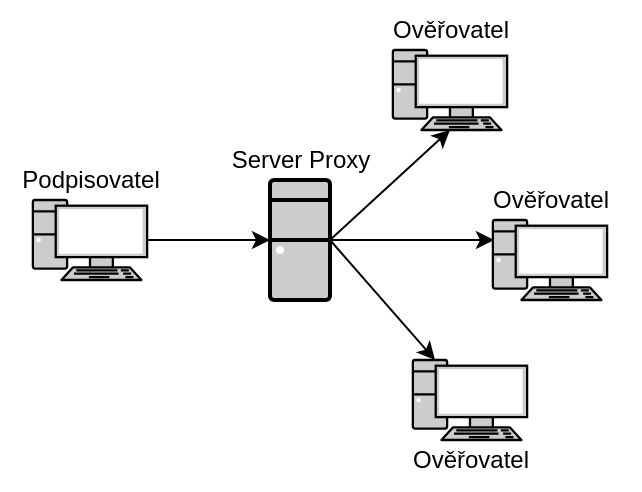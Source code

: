 <mxfile version="20.3.0" type="device"><diagram id="1eIKinHSIXBKtFrJHoUW" name="Page-1"><mxGraphModel dx="569" dy="349" grid="1" gridSize="10" guides="1" tooltips="1" connect="1" arrows="1" fold="1" page="1" pageScale="1" pageWidth="850" pageHeight="1100" math="0" shadow="0"><root><mxCell id="0"/><mxCell id="1" parent="0"/><mxCell id="Zml6Y4_0Kx4ZiX0jJJiX-6" value="" style="endArrow=classic;html=1;rounded=0;exitX=1;exitY=0.5;exitDx=0;exitDy=0;exitPerimeter=0;" edge="1" parent="1" source="Zml6Y4_0Kx4ZiX0jJJiX-3" target="Zml6Y4_0Kx4ZiX0jJJiX-2"><mxGeometry width="50" height="50" relative="1" as="geometry"><mxPoint x="233.57" y="405" as="sourcePoint"/><mxPoint x="283.57" y="355" as="targetPoint"/></mxGeometry></mxCell><mxCell id="Zml6Y4_0Kx4ZiX0jJJiX-12" value="" style="group" vertex="1" connectable="0" parent="1"><mxGeometry x="440" y="290" width="90" height="65" as="geometry"/></mxCell><mxCell id="Zml6Y4_0Kx4ZiX0jJJiX-10" value="" style="fontColor=#0066CC;verticalAlign=top;verticalLabelPosition=bottom;labelPosition=center;align=center;html=1;outlineConnect=0;fillColor=#CCCCCC;strokeColor=default;gradientColor=none;gradientDirection=north;strokeWidth=2;shape=mxgraph.networks.pc;" vertex="1" parent="Zml6Y4_0Kx4ZiX0jJJiX-12"><mxGeometry x="16.43" y="25" width="57.14" height="40" as="geometry"/></mxCell><mxCell id="Zml6Y4_0Kx4ZiX0jJJiX-11" value="Ověřovatel" style="text;html=1;align=center;verticalAlign=middle;resizable=0;points=[];autosize=1;strokeColor=none;fillColor=none;" vertex="1" parent="Zml6Y4_0Kx4ZiX0jJJiX-12"><mxGeometry x="5" width="80" height="30" as="geometry"/></mxCell><mxCell id="Zml6Y4_0Kx4ZiX0jJJiX-14" value="" style="group" vertex="1" connectable="0" parent="1"><mxGeometry x="260" y="365" width="90" height="65" as="geometry"/></mxCell><mxCell id="Zml6Y4_0Kx4ZiX0jJJiX-3" value="" style="fontColor=#0066CC;verticalAlign=top;verticalLabelPosition=bottom;labelPosition=center;align=center;html=1;outlineConnect=0;fillColor=#CCCCCC;strokeColor=default;gradientColor=none;gradientDirection=north;strokeWidth=2;shape=mxgraph.networks.pc;" vertex="1" parent="Zml6Y4_0Kx4ZiX0jJJiX-14"><mxGeometry x="16.43" y="25" width="57.14" height="40" as="geometry"/></mxCell><mxCell id="Zml6Y4_0Kx4ZiX0jJJiX-5" value="Podpisovatel" style="text;html=1;align=center;verticalAlign=middle;resizable=0;points=[];autosize=1;strokeColor=none;fillColor=none;" vertex="1" parent="Zml6Y4_0Kx4ZiX0jJJiX-14"><mxGeometry width="90" height="30" as="geometry"/></mxCell><mxCell id="Zml6Y4_0Kx4ZiX0jJJiX-15" value="" style="group" vertex="1" connectable="0" parent="1"><mxGeometry x="490" y="375" width="90" height="65" as="geometry"/></mxCell><mxCell id="Zml6Y4_0Kx4ZiX0jJJiX-16" value="" style="fontColor=#0066CC;verticalAlign=top;verticalLabelPosition=bottom;labelPosition=center;align=center;html=1;outlineConnect=0;fillColor=#CCCCCC;strokeColor=default;gradientColor=none;gradientDirection=north;strokeWidth=2;shape=mxgraph.networks.pc;" vertex="1" parent="Zml6Y4_0Kx4ZiX0jJJiX-15"><mxGeometry x="16.43" y="25" width="57.14" height="40" as="geometry"/></mxCell><mxCell id="Zml6Y4_0Kx4ZiX0jJJiX-17" value="Ověřovatel" style="text;html=1;align=center;verticalAlign=middle;resizable=0;points=[];autosize=1;strokeColor=none;fillColor=none;" vertex="1" parent="Zml6Y4_0Kx4ZiX0jJJiX-15"><mxGeometry x="5" width="80" height="30" as="geometry"/></mxCell><mxCell id="Zml6Y4_0Kx4ZiX0jJJiX-2" value="" style="fontColor=#0066CC;verticalAlign=top;verticalLabelPosition=bottom;labelPosition=center;align=center;html=1;outlineConnect=0;fillColor=#CCCCCC;strokeColor=#000000;gradientColor=none;gradientDirection=north;strokeWidth=2;shape=mxgraph.networks.desktop_pc;" vertex="1" parent="1"><mxGeometry x="395" y="380" width="30" height="60" as="geometry"/></mxCell><mxCell id="Zml6Y4_0Kx4ZiX0jJJiX-4" value="Server Proxy" style="text;html=1;align=center;verticalAlign=middle;resizable=0;points=[];autosize=1;strokeColor=none;fillColor=none;" vertex="1" parent="1"><mxGeometry x="365" y="355" width="90" height="30" as="geometry"/></mxCell><mxCell id="Zml6Y4_0Kx4ZiX0jJJiX-21" value="" style="endArrow=classic;html=1;rounded=0;entryX=0.5;entryY=1;entryDx=0;entryDy=0;entryPerimeter=0;exitX=1;exitY=0.5;exitDx=0;exitDy=0;exitPerimeter=0;" edge="1" parent="1" source="Zml6Y4_0Kx4ZiX0jJJiX-2" target="Zml6Y4_0Kx4ZiX0jJJiX-10"><mxGeometry width="50" height="50" relative="1" as="geometry"><mxPoint x="425" y="395" as="sourcePoint"/><mxPoint x="490" y="360" as="targetPoint"/></mxGeometry></mxCell><mxCell id="Zml6Y4_0Kx4ZiX0jJJiX-22" value="" style="endArrow=classic;html=1;rounded=0;exitX=1;exitY=0.5;exitDx=0;exitDy=0;exitPerimeter=0;" edge="1" parent="1" source="Zml6Y4_0Kx4ZiX0jJJiX-2"><mxGeometry width="50" height="50" relative="1" as="geometry"><mxPoint x="455" y="405" as="sourcePoint"/><mxPoint x="507" y="410" as="targetPoint"/></mxGeometry></mxCell><mxCell id="Zml6Y4_0Kx4ZiX0jJJiX-23" value="" style="endArrow=classic;html=1;rounded=0;exitX=1;exitY=0.5;exitDx=0;exitDy=0;exitPerimeter=0;" edge="1" parent="1" source="Zml6Y4_0Kx4ZiX0jJJiX-2" target="Zml6Y4_0Kx4ZiX0jJJiX-19"><mxGeometry width="50" height="50" relative="1" as="geometry"><mxPoint x="430" y="430" as="sourcePoint"/><mxPoint x="470" y="430" as="targetPoint"/></mxGeometry></mxCell><mxCell id="Zml6Y4_0Kx4ZiX0jJJiX-25" value="" style="group" vertex="1" connectable="0" parent="1"><mxGeometry x="455" y="470" width="80" height="65" as="geometry"/></mxCell><mxCell id="Zml6Y4_0Kx4ZiX0jJJiX-19" value="" style="fontColor=#0066CC;verticalAlign=top;verticalLabelPosition=bottom;labelPosition=center;align=center;html=1;outlineConnect=0;fillColor=#CCCCCC;strokeColor=default;gradientColor=none;gradientDirection=north;strokeWidth=2;shape=mxgraph.networks.pc;" vertex="1" parent="Zml6Y4_0Kx4ZiX0jJJiX-25"><mxGeometry x="11.43" width="57.14" height="40" as="geometry"/></mxCell><mxCell id="Zml6Y4_0Kx4ZiX0jJJiX-20" value="Ověřovatel" style="text;html=1;align=center;verticalAlign=middle;resizable=0;points=[];autosize=1;strokeColor=none;fillColor=none;" vertex="1" parent="Zml6Y4_0Kx4ZiX0jJJiX-25"><mxGeometry y="35" width="80" height="30" as="geometry"/></mxCell></root></mxGraphModel></diagram></mxfile>